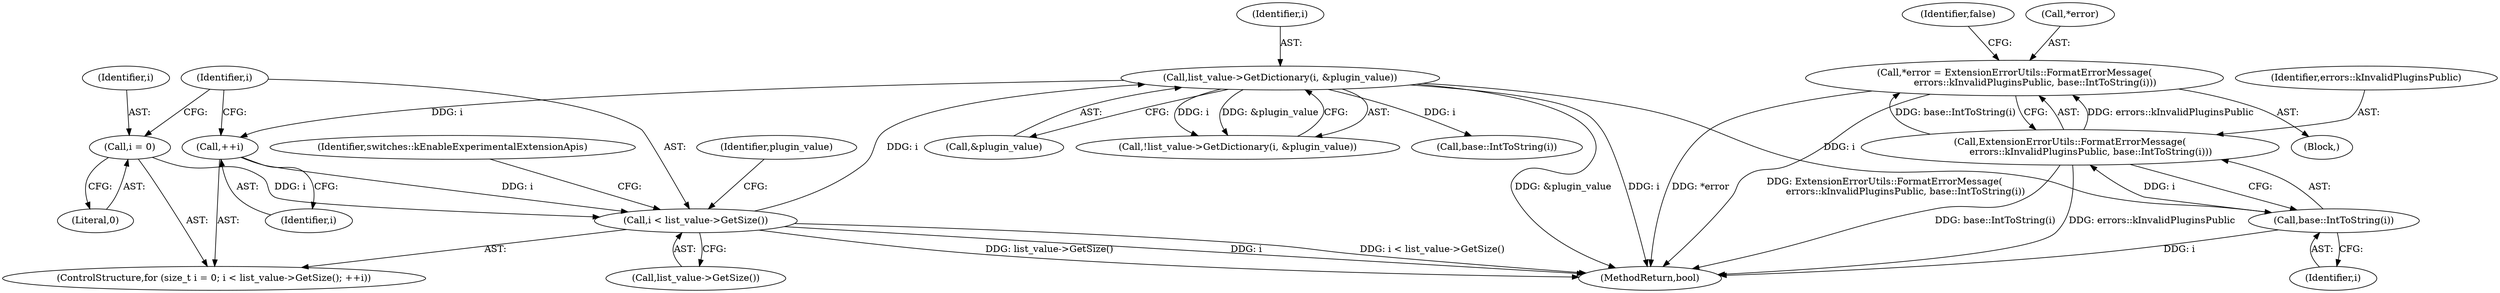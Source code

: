 digraph "0_Chrome_697cd7e2ce2535696f1b9e5cfb474cc36a734747@pointer" {
"1000808" [label="(Call,*error = ExtensionErrorUtils::FormatErrorMessage(\n              errors::kInvalidPluginsPublic, base::IntToString(i)))"];
"1000811" [label="(Call,ExtensionErrorUtils::FormatErrorMessage(\n              errors::kInvalidPluginsPublic, base::IntToString(i)))"];
"1000813" [label="(Call,base::IntToString(i))"];
"1000770" [label="(Call,list_value->GetDictionary(i, &plugin_value))"];
"1000753" [label="(Call,i < list_value->GetSize())"];
"1000750" [label="(Call,i = 0)"];
"1000756" [label="(Call,++i)"];
"1000761" [label="(Identifier,plugin_value)"];
"1000755" [label="(Call,list_value->GetSize())"];
"1000753" [label="(Call,i < list_value->GetSize())"];
"1000833" [label="(Identifier,switches::kEnableExperimentalExtensionApis)"];
"1000809" [label="(Call,*error)"];
"1000748" [label="(ControlStructure,for (size_t i = 0; i < list_value->GetSize(); ++i))"];
"1000816" [label="(Identifier,false)"];
"1000756" [label="(Call,++i)"];
"1000811" [label="(Call,ExtensionErrorUtils::FormatErrorMessage(\n              errors::kInvalidPluginsPublic, base::IntToString(i)))"];
"1000757" [label="(Identifier,i)"];
"1000770" [label="(Call,list_value->GetDictionary(i, &plugin_value))"];
"1000750" [label="(Call,i = 0)"];
"1000814" [label="(Identifier,i)"];
"1000754" [label="(Identifier,i)"];
"1000772" [label="(Call,&plugin_value)"];
"1000808" [label="(Call,*error = ExtensionErrorUtils::FormatErrorMessage(\n              errors::kInvalidPluginsPublic, base::IntToString(i)))"];
"1000771" [label="(Identifier,i)"];
"1000769" [label="(Call,!list_value->GetDictionary(i, &plugin_value))"];
"1002005" [label="(MethodReturn,bool)"];
"1000752" [label="(Literal,0)"];
"1000793" [label="(Call,base::IntToString(i))"];
"1000812" [label="(Identifier,errors::kInvalidPluginsPublic)"];
"1000751" [label="(Identifier,i)"];
"1000813" [label="(Call,base::IntToString(i))"];
"1000807" [label="(Block,)"];
"1000808" -> "1000807"  [label="AST: "];
"1000808" -> "1000811"  [label="CFG: "];
"1000809" -> "1000808"  [label="AST: "];
"1000811" -> "1000808"  [label="AST: "];
"1000816" -> "1000808"  [label="CFG: "];
"1000808" -> "1002005"  [label="DDG: *error"];
"1000808" -> "1002005"  [label="DDG: ExtensionErrorUtils::FormatErrorMessage(\n              errors::kInvalidPluginsPublic, base::IntToString(i))"];
"1000811" -> "1000808"  [label="DDG: errors::kInvalidPluginsPublic"];
"1000811" -> "1000808"  [label="DDG: base::IntToString(i)"];
"1000811" -> "1000813"  [label="CFG: "];
"1000812" -> "1000811"  [label="AST: "];
"1000813" -> "1000811"  [label="AST: "];
"1000811" -> "1002005"  [label="DDG: base::IntToString(i)"];
"1000811" -> "1002005"  [label="DDG: errors::kInvalidPluginsPublic"];
"1000813" -> "1000811"  [label="DDG: i"];
"1000813" -> "1000814"  [label="CFG: "];
"1000814" -> "1000813"  [label="AST: "];
"1000813" -> "1002005"  [label="DDG: i"];
"1000770" -> "1000813"  [label="DDG: i"];
"1000770" -> "1000769"  [label="AST: "];
"1000770" -> "1000772"  [label="CFG: "];
"1000771" -> "1000770"  [label="AST: "];
"1000772" -> "1000770"  [label="AST: "];
"1000769" -> "1000770"  [label="CFG: "];
"1000770" -> "1002005"  [label="DDG: &plugin_value"];
"1000770" -> "1002005"  [label="DDG: i"];
"1000770" -> "1000756"  [label="DDG: i"];
"1000770" -> "1000769"  [label="DDG: i"];
"1000770" -> "1000769"  [label="DDG: &plugin_value"];
"1000753" -> "1000770"  [label="DDG: i"];
"1000770" -> "1000793"  [label="DDG: i"];
"1000753" -> "1000748"  [label="AST: "];
"1000753" -> "1000755"  [label="CFG: "];
"1000754" -> "1000753"  [label="AST: "];
"1000755" -> "1000753"  [label="AST: "];
"1000761" -> "1000753"  [label="CFG: "];
"1000833" -> "1000753"  [label="CFG: "];
"1000753" -> "1002005"  [label="DDG: i"];
"1000753" -> "1002005"  [label="DDG: i < list_value->GetSize()"];
"1000753" -> "1002005"  [label="DDG: list_value->GetSize()"];
"1000750" -> "1000753"  [label="DDG: i"];
"1000756" -> "1000753"  [label="DDG: i"];
"1000750" -> "1000748"  [label="AST: "];
"1000750" -> "1000752"  [label="CFG: "];
"1000751" -> "1000750"  [label="AST: "];
"1000752" -> "1000750"  [label="AST: "];
"1000754" -> "1000750"  [label="CFG: "];
"1000756" -> "1000748"  [label="AST: "];
"1000756" -> "1000757"  [label="CFG: "];
"1000757" -> "1000756"  [label="AST: "];
"1000754" -> "1000756"  [label="CFG: "];
}
